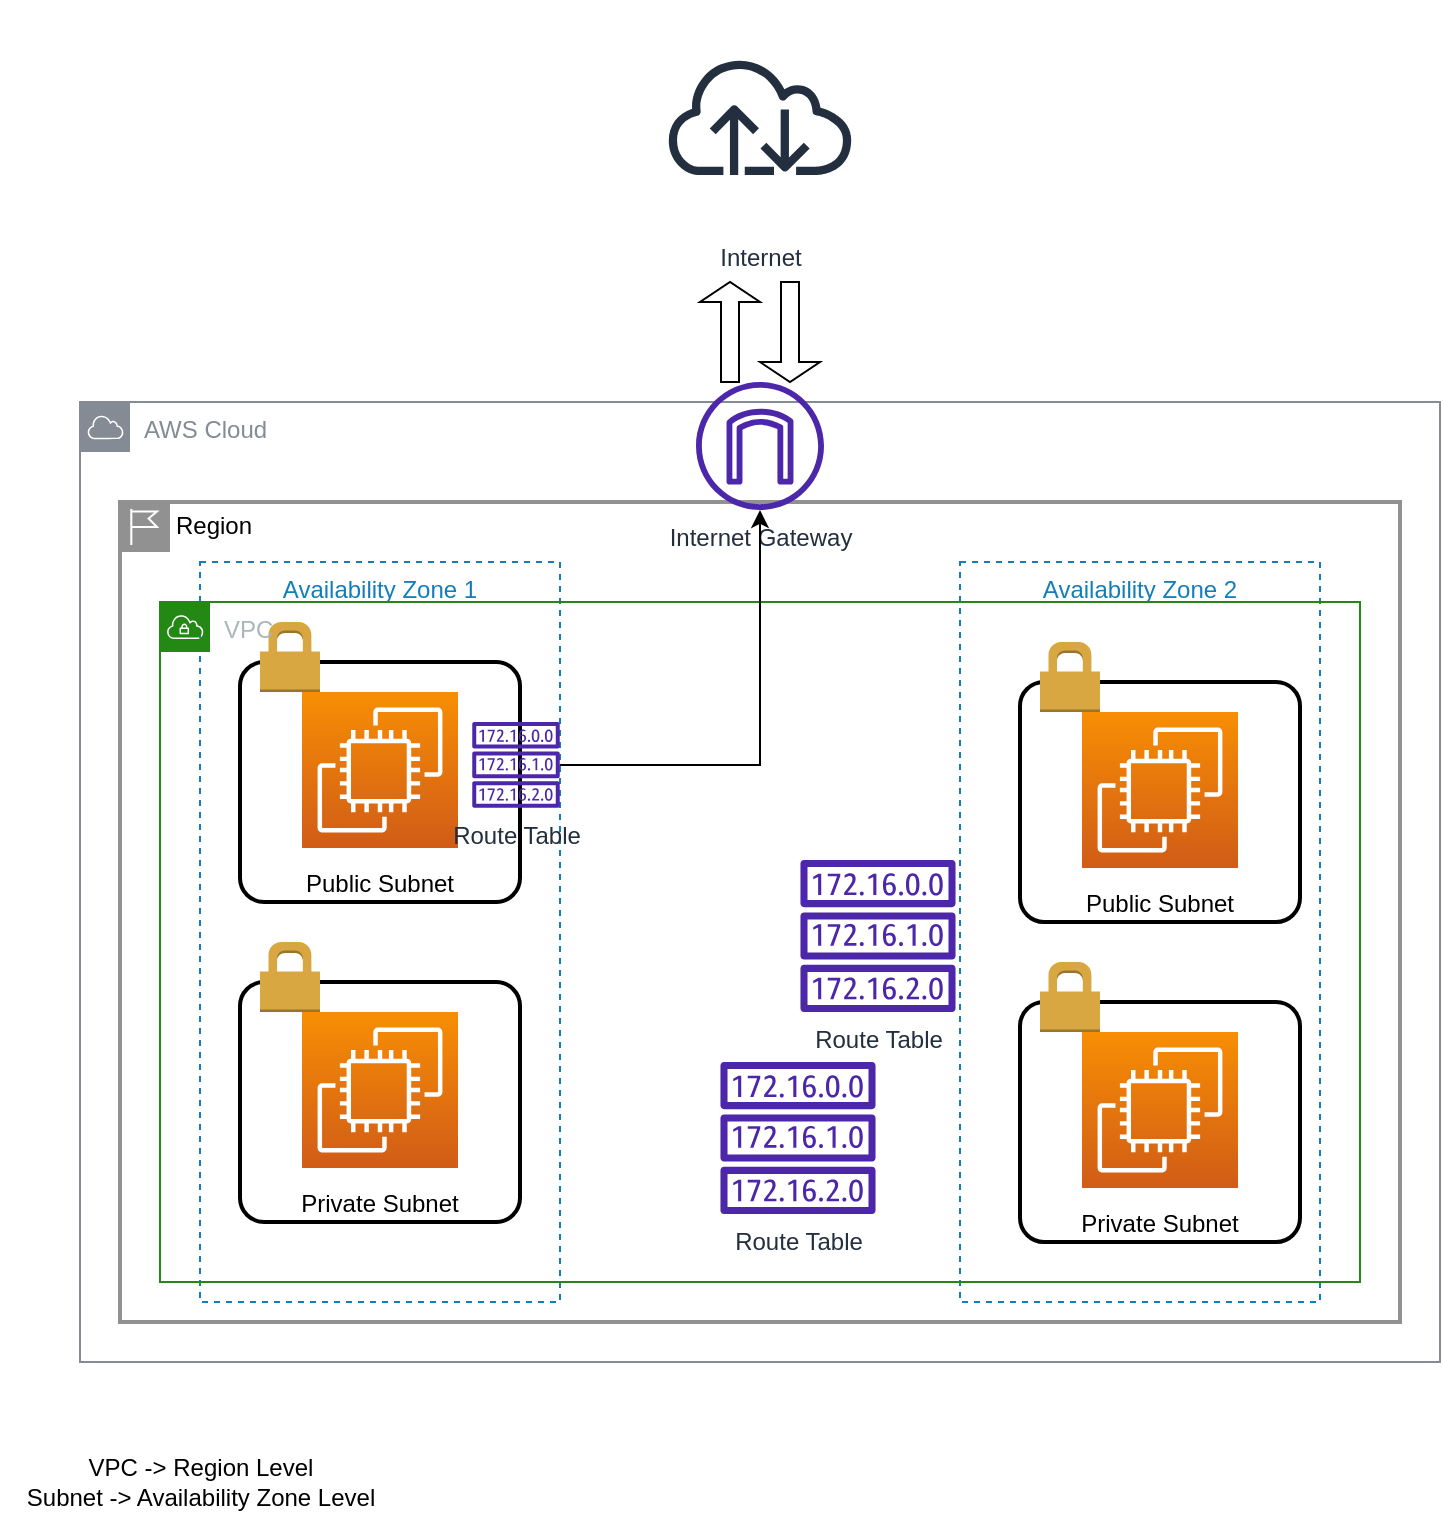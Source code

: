 <mxfile version="20.8.10" type="device"><diagram name="Page-1" id="BIjfn6cgItSgp_Z2SQs1"><mxGraphModel dx="1052" dy="1832" grid="1" gridSize="10" guides="1" tooltips="1" connect="1" arrows="1" fold="1" page="1" pageScale="1" pageWidth="827" pageHeight="1169" math="0" shadow="0"><root><mxCell id="0"/><mxCell id="1" parent="0"/><mxCell id="EwGxBcrGwkb5Hho3z9iQ-9" value="VPC -&amp;gt; Region Level&lt;br&gt;Subnet -&amp;gt; Availability Zone Level&lt;br&gt;" style="text;html=1;align=center;verticalAlign=middle;resizable=0;points=[];autosize=1;strokeColor=none;fillColor=none;" parent="1" vertex="1"><mxGeometry y="600" width="200" height="40" as="geometry"/></mxCell><mxCell id="EwGxBcrGwkb5Hho3z9iQ-58" value="AWS Cloud" style="sketch=0;outlineConnect=0;gradientColor=none;html=1;whiteSpace=wrap;fontSize=12;fontStyle=0;shape=mxgraph.aws4.group;grIcon=mxgraph.aws4.group_aws_cloud;strokeColor=#858B94;fillColor=none;verticalAlign=top;align=left;spacingLeft=30;fontColor=#858B94;dashed=0;" parent="1" vertex="1"><mxGeometry x="40" y="80" width="680" height="480" as="geometry"/></mxCell><mxCell id="EwGxBcrGwkb5Hho3z9iQ-59" value="Region" style="shape=mxgraph.ibm.box;prType=region;fontStyle=0;verticalAlign=top;align=left;spacingLeft=32;spacingTop=4;fillColor=none;rounded=0;whiteSpace=wrap;html=1;strokeColor=#919191;strokeWidth=2;dashed=0;container=1;spacing=-4;collapsible=0;expand=0;recursiveResize=0;" parent="1" vertex="1"><mxGeometry x="60" y="130" width="640" height="410" as="geometry"/></mxCell><mxCell id="EwGxBcrGwkb5Hho3z9iQ-60" value="Availability Zone 1" style="fillColor=none;strokeColor=#147EBA;dashed=1;verticalAlign=top;fontStyle=0;fontColor=#147EBA;" parent="EwGxBcrGwkb5Hho3z9iQ-59" vertex="1"><mxGeometry x="40" y="30" width="180" height="370" as="geometry"/></mxCell><mxCell id="EwGxBcrGwkb5Hho3z9iQ-66" value="Availability Zone 2" style="fillColor=none;strokeColor=#147EBA;dashed=1;verticalAlign=top;fontStyle=0;fontColor=#147EBA;" parent="EwGxBcrGwkb5Hho3z9iQ-59" vertex="1"><mxGeometry x="420" y="30" width="180" height="370" as="geometry"/></mxCell><mxCell id="EwGxBcrGwkb5Hho3z9iQ-79" value="Public Subnet" style="rounded=1;arcSize=10;dashed=0;fillColor=none;gradientColor=none;strokeWidth=2;dashPattern=12 12;sketch=0;fillStyle=solid;fontColor=default;verticalAlign=bottom;" parent="EwGxBcrGwkb5Hho3z9iQ-59" vertex="1"><mxGeometry x="60" y="80" width="140" height="120" as="geometry"/></mxCell><mxCell id="EwGxBcrGwkb5Hho3z9iQ-80" value="" style="dashed=0;html=1;shape=mxgraph.aws3.permissions;fillColor=#D9A741;gradientColor=none;dashed=0;dashPattern=12 12;sketch=0;fillStyle=solid;strokeWidth=100;fontColor=default;" parent="EwGxBcrGwkb5Hho3z9iQ-59" vertex="1"><mxGeometry x="70" y="60" width="30" height="35" as="geometry"/></mxCell><mxCell id="EwGxBcrGwkb5Hho3z9iQ-82" value="Private Subnet" style="rounded=1;arcSize=10;dashed=0;fillColor=none;gradientColor=none;strokeWidth=2;dashPattern=12 12;sketch=0;fillStyle=solid;fontColor=default;verticalAlign=bottom;" parent="EwGxBcrGwkb5Hho3z9iQ-59" vertex="1"><mxGeometry x="60" y="240" width="140" height="120" as="geometry"/></mxCell><mxCell id="EwGxBcrGwkb5Hho3z9iQ-83" value="" style="dashed=0;html=1;shape=mxgraph.aws3.permissions;fillColor=#D9A741;gradientColor=none;dashed=0;dashPattern=12 12;sketch=0;fillStyle=solid;strokeWidth=100;fontColor=default;" parent="EwGxBcrGwkb5Hho3z9iQ-59" vertex="1"><mxGeometry x="70" y="220" width="30" height="35" as="geometry"/></mxCell><mxCell id="EwGxBcrGwkb5Hho3z9iQ-90" value="" style="sketch=0;points=[[0,0,0],[0.25,0,0],[0.5,0,0],[0.75,0,0],[1,0,0],[0,1,0],[0.25,1,0],[0.5,1,0],[0.75,1,0],[1,1,0],[0,0.25,0],[0,0.5,0],[0,0.75,0],[1,0.25,0],[1,0.5,0],[1,0.75,0]];outlineConnect=0;fontColor=#232F3E;gradientColor=#F78E04;gradientDirection=north;fillColor=#D05C17;strokeColor=#ffffff;dashed=0;verticalLabelPosition=bottom;verticalAlign=top;align=center;html=1;fontSize=12;fontStyle=0;aspect=fixed;shape=mxgraph.aws4.resourceIcon;resIcon=mxgraph.aws4.ec2;dashPattern=12 12;fillStyle=solid;strokeWidth=100;" parent="EwGxBcrGwkb5Hho3z9iQ-59" vertex="1"><mxGeometry x="91" y="95" width="78" height="78" as="geometry"/></mxCell><mxCell id="EwGxBcrGwkb5Hho3z9iQ-89" value="" style="sketch=0;points=[[0,0,0],[0.25,0,0],[0.5,0,0],[0.75,0,0],[1,0,0],[0,1,0],[0.25,1,0],[0.5,1,0],[0.75,1,0],[1,1,0],[0,0.25,0],[0,0.5,0],[0,0.75,0],[1,0.25,0],[1,0.5,0],[1,0.75,0]];outlineConnect=0;fontColor=#232F3E;gradientColor=#F78E04;gradientDirection=north;fillColor=#D05C17;strokeColor=#ffffff;dashed=0;verticalLabelPosition=bottom;verticalAlign=top;align=center;html=1;fontSize=12;fontStyle=0;aspect=fixed;shape=mxgraph.aws4.resourceIcon;resIcon=mxgraph.aws4.ec2;dashPattern=12 12;fillStyle=solid;strokeWidth=100;" parent="EwGxBcrGwkb5Hho3z9iQ-59" vertex="1"><mxGeometry x="91" y="255" width="78" height="78" as="geometry"/></mxCell><mxCell id="S9jVlAcvswU3eDRjtP3S-16" value="Route Table" style="sketch=0;outlineConnect=0;fontColor=#232F3E;gradientColor=none;fillColor=#4D27AA;strokeColor=none;dashed=0;verticalLabelPosition=bottom;verticalAlign=top;align=center;html=1;fontSize=12;fontStyle=0;aspect=fixed;pointerEvents=1;shape=mxgraph.aws4.route_table;" vertex="1" parent="EwGxBcrGwkb5Hho3z9iQ-59"><mxGeometry x="300" y="280" width="78" height="76" as="geometry"/></mxCell><mxCell id="S9jVlAcvswU3eDRjtP3S-15" value="Route Table" style="sketch=0;outlineConnect=0;fontColor=#232F3E;gradientColor=none;fillColor=#4D27AA;strokeColor=none;dashed=0;verticalLabelPosition=bottom;verticalAlign=top;align=center;html=1;fontSize=12;fontStyle=0;aspect=fixed;pointerEvents=1;shape=mxgraph.aws4.route_table;" vertex="1" parent="EwGxBcrGwkb5Hho3z9iQ-59"><mxGeometry x="340" y="179" width="78" height="76" as="geometry"/></mxCell><mxCell id="S9jVlAcvswU3eDRjtP3S-14" value="Route Table" style="sketch=0;outlineConnect=0;fontColor=#232F3E;gradientColor=none;fillColor=#4D27AA;strokeColor=none;dashed=0;verticalLabelPosition=bottom;verticalAlign=top;align=center;html=1;fontSize=12;fontStyle=0;aspect=fixed;pointerEvents=1;shape=mxgraph.aws4.route_table;" vertex="1" parent="EwGxBcrGwkb5Hho3z9iQ-59"><mxGeometry x="176" y="110" width="44" height="42.87" as="geometry"/></mxCell><mxCell id="EwGxBcrGwkb5Hho3z9iQ-61" value="VPC" style="points=[[0,0],[0.25,0],[0.5,0],[0.75,0],[1,0],[1,0.25],[1,0.5],[1,0.75],[1,1],[0.75,1],[0.5,1],[0.25,1],[0,1],[0,0.75],[0,0.5],[0,0.25]];outlineConnect=0;gradientColor=none;html=1;whiteSpace=wrap;fontSize=12;fontStyle=0;container=1;pointerEvents=0;collapsible=0;recursiveResize=0;shape=mxgraph.aws4.group;grIcon=mxgraph.aws4.group_vpc;strokeColor=#248814;fillColor=none;verticalAlign=top;align=left;spacingLeft=30;fontColor=#AAB7B8;dashed=0;" parent="1" vertex="1"><mxGeometry x="80" y="180" width="600" height="340" as="geometry"/></mxCell><mxCell id="EwGxBcrGwkb5Hho3z9iQ-84" value="Private Subnet" style="rounded=1;arcSize=10;dashed=0;fillColor=none;gradientColor=none;strokeWidth=2;dashPattern=12 12;sketch=0;fillStyle=solid;fontColor=default;verticalAlign=bottom;" parent="EwGxBcrGwkb5Hho3z9iQ-61" vertex="1"><mxGeometry x="430" y="200" width="140" height="120" as="geometry"/></mxCell><mxCell id="EwGxBcrGwkb5Hho3z9iQ-85" value="" style="dashed=0;html=1;shape=mxgraph.aws3.permissions;fillColor=#D9A741;gradientColor=none;dashed=0;dashPattern=12 12;sketch=0;fillStyle=solid;strokeWidth=100;fontColor=default;" parent="EwGxBcrGwkb5Hho3z9iQ-61" vertex="1"><mxGeometry x="440" y="180" width="30" height="35" as="geometry"/></mxCell><mxCell id="EwGxBcrGwkb5Hho3z9iQ-86" value="Public Subnet" style="rounded=1;arcSize=10;dashed=0;fillColor=none;gradientColor=none;strokeWidth=2;dashPattern=12 12;sketch=0;fillStyle=solid;fontColor=default;verticalAlign=bottom;" parent="EwGxBcrGwkb5Hho3z9iQ-61" vertex="1"><mxGeometry x="430" y="40" width="140" height="120" as="geometry"/></mxCell><mxCell id="EwGxBcrGwkb5Hho3z9iQ-87" value="" style="dashed=0;html=1;shape=mxgraph.aws3.permissions;fillColor=#D9A741;gradientColor=none;dashed=0;dashPattern=12 12;sketch=0;fillStyle=solid;strokeWidth=100;fontColor=default;" parent="EwGxBcrGwkb5Hho3z9iQ-61" vertex="1"><mxGeometry x="440" y="20" width="30" height="35" as="geometry"/></mxCell><mxCell id="EwGxBcrGwkb5Hho3z9iQ-92" value="" style="sketch=0;points=[[0,0,0],[0.25,0,0],[0.5,0,0],[0.75,0,0],[1,0,0],[0,1,0],[0.25,1,0],[0.5,1,0],[0.75,1,0],[1,1,0],[0,0.25,0],[0,0.5,0],[0,0.75,0],[1,0.25,0],[1,0.5,0],[1,0.75,0]];outlineConnect=0;fontColor=#232F3E;gradientColor=#F78E04;gradientDirection=north;fillColor=#D05C17;strokeColor=#ffffff;dashed=0;verticalLabelPosition=bottom;verticalAlign=top;align=center;html=1;fontSize=12;fontStyle=0;aspect=fixed;shape=mxgraph.aws4.resourceIcon;resIcon=mxgraph.aws4.ec2;dashPattern=12 12;fillStyle=solid;strokeWidth=100;" parent="EwGxBcrGwkb5Hho3z9iQ-61" vertex="1"><mxGeometry x="461" y="215" width="78" height="78" as="geometry"/></mxCell><mxCell id="EwGxBcrGwkb5Hho3z9iQ-91" value="" style="sketch=0;points=[[0,0,0],[0.25,0,0],[0.5,0,0],[0.75,0,0],[1,0,0],[0,1,0],[0.25,1,0],[0.5,1,0],[0.75,1,0],[1,1,0],[0,0.25,0],[0,0.5,0],[0,0.75,0],[1,0.25,0],[1,0.5,0],[1,0.75,0]];outlineConnect=0;fontColor=#232F3E;gradientColor=#F78E04;gradientDirection=north;fillColor=#D05C17;strokeColor=#ffffff;dashed=0;verticalLabelPosition=bottom;verticalAlign=top;align=center;html=1;fontSize=12;fontStyle=0;aspect=fixed;shape=mxgraph.aws4.resourceIcon;resIcon=mxgraph.aws4.ec2;dashPattern=12 12;fillStyle=solid;strokeWidth=100;" parent="EwGxBcrGwkb5Hho3z9iQ-61" vertex="1"><mxGeometry x="461" y="55" width="78" height="78" as="geometry"/></mxCell><mxCell id="EwGxBcrGwkb5Hho3z9iQ-69" value="Internet Gateway" style="sketch=0;outlineConnect=0;fontColor=#232F3E;gradientColor=none;fillColor=#4D27AA;strokeColor=none;dashed=0;verticalLabelPosition=bottom;verticalAlign=top;align=center;html=1;fontSize=12;fontStyle=0;aspect=fixed;pointerEvents=1;shape=mxgraph.aws4.internet_gateway;" parent="1" vertex="1"><mxGeometry x="348" y="70" width="64" height="64" as="geometry"/></mxCell><mxCell id="S9jVlAcvswU3eDRjtP3S-2" value="Internet" style="sketch=0;outlineConnect=0;fontColor=#232F3E;gradientColor=none;strokeColor=#232F3E;fillColor=#ffffff;dashed=0;verticalLabelPosition=bottom;verticalAlign=top;align=center;html=1;fontSize=12;fontStyle=0;aspect=fixed;shape=mxgraph.aws4.resourceIcon;resIcon=mxgraph.aws4.internet;" vertex="1" parent="1"><mxGeometry x="323" y="-120" width="114" height="114" as="geometry"/></mxCell><mxCell id="S9jVlAcvswU3eDRjtP3S-4" value="" style="shape=singleArrow;direction=north;whiteSpace=wrap;html=1;" vertex="1" parent="1"><mxGeometry x="350" y="20" width="30" height="50" as="geometry"/></mxCell><mxCell id="S9jVlAcvswU3eDRjtP3S-5" value="" style="shape=singleArrow;direction=south;whiteSpace=wrap;html=1;" vertex="1" parent="1"><mxGeometry x="380" y="20" width="30" height="50" as="geometry"/></mxCell><mxCell id="S9jVlAcvswU3eDRjtP3S-18" style="edgeStyle=orthogonalEdgeStyle;rounded=0;orthogonalLoop=1;jettySize=auto;html=1;" edge="1" parent="1" source="S9jVlAcvswU3eDRjtP3S-14" target="EwGxBcrGwkb5Hho3z9iQ-69"><mxGeometry relative="1" as="geometry"/></mxCell></root></mxGraphModel></diagram></mxfile>